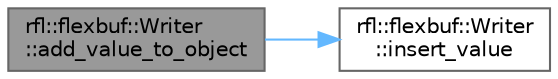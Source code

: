 digraph "rfl::flexbuf::Writer::add_value_to_object"
{
 // LATEX_PDF_SIZE
  bgcolor="transparent";
  edge [fontname=Helvetica,fontsize=10,labelfontname=Helvetica,labelfontsize=10];
  node [fontname=Helvetica,fontsize=10,shape=box,height=0.2,width=0.4];
  rankdir="LR";
  Node1 [id="Node000001",label="rfl::flexbuf::Writer\l::add_value_to_object",height=0.2,width=0.4,color="gray40", fillcolor="grey60", style="filled", fontcolor="black",tooltip=" "];
  Node1 -> Node2 [id="edge1_Node000001_Node000002",color="steelblue1",style="solid",tooltip=" "];
  Node2 [id="Node000002",label="rfl::flexbuf::Writer\l::insert_value",height=0.2,width=0.4,color="grey40", fillcolor="white", style="filled",URL="$structrfl_1_1flexbuf_1_1_writer.html#a556149bb792bf84177396a80c643acf0",tooltip=" "];
}
